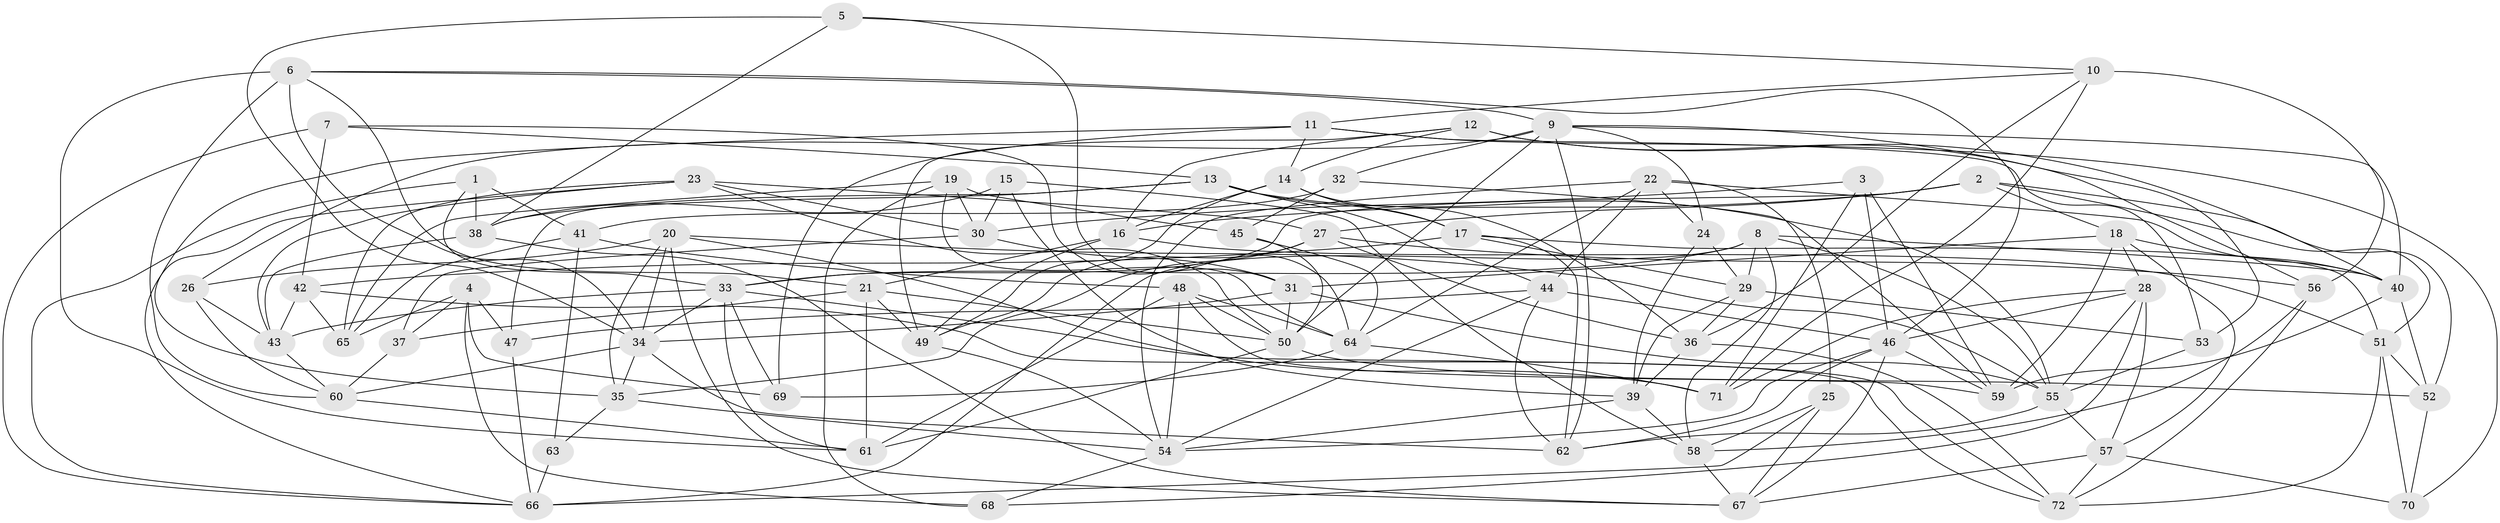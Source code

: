// original degree distribution, {4: 1.0}
// Generated by graph-tools (version 1.1) at 2025/03/03/09/25 03:03:05]
// undirected, 72 vertices, 202 edges
graph export_dot {
graph [start="1"]
  node [color=gray90,style=filled];
  1;
  2;
  3;
  4;
  5;
  6;
  7;
  8;
  9;
  10;
  11;
  12;
  13;
  14;
  15;
  16;
  17;
  18;
  19;
  20;
  21;
  22;
  23;
  24;
  25;
  26;
  27;
  28;
  29;
  30;
  31;
  32;
  33;
  34;
  35;
  36;
  37;
  38;
  39;
  40;
  41;
  42;
  43;
  44;
  45;
  46;
  47;
  48;
  49;
  50;
  51;
  52;
  53;
  54;
  55;
  56;
  57;
  58;
  59;
  60;
  61;
  62;
  63;
  64;
  65;
  66;
  67;
  68;
  69;
  70;
  71;
  72;
  1 -- 33 [weight=1.0];
  1 -- 38 [weight=1.0];
  1 -- 41 [weight=1.0];
  1 -- 66 [weight=1.0];
  2 -- 16 [weight=1.0];
  2 -- 18 [weight=1.0];
  2 -- 27 [weight=1.0];
  2 -- 33 [weight=1.0];
  2 -- 51 [weight=1.0];
  2 -- 52 [weight=1.0];
  3 -- 30 [weight=1.0];
  3 -- 46 [weight=1.0];
  3 -- 59 [weight=1.0];
  3 -- 71 [weight=1.0];
  4 -- 37 [weight=1.0];
  4 -- 47 [weight=1.0];
  4 -- 65 [weight=1.0];
  4 -- 68 [weight=1.0];
  4 -- 69 [weight=2.0];
  5 -- 10 [weight=1.0];
  5 -- 34 [weight=1.0];
  5 -- 38 [weight=1.0];
  5 -- 64 [weight=1.0];
  6 -- 9 [weight=1.0];
  6 -- 21 [weight=1.0];
  6 -- 34 [weight=1.0];
  6 -- 46 [weight=1.0];
  6 -- 60 [weight=1.0];
  6 -- 61 [weight=1.0];
  7 -- 13 [weight=1.0];
  7 -- 31 [weight=1.0];
  7 -- 42 [weight=1.0];
  7 -- 66 [weight=1.0];
  8 -- 29 [weight=1.0];
  8 -- 33 [weight=1.0];
  8 -- 40 [weight=1.0];
  8 -- 55 [weight=1.0];
  8 -- 58 [weight=1.0];
  8 -- 66 [weight=1.0];
  9 -- 24 [weight=1.0];
  9 -- 26 [weight=1.0];
  9 -- 32 [weight=1.0];
  9 -- 40 [weight=1.0];
  9 -- 50 [weight=1.0];
  9 -- 53 [weight=1.0];
  9 -- 62 [weight=1.0];
  10 -- 11 [weight=1.0];
  10 -- 36 [weight=1.0];
  10 -- 56 [weight=1.0];
  10 -- 71 [weight=2.0];
  11 -- 14 [weight=1.0];
  11 -- 35 [weight=1.0];
  11 -- 53 [weight=1.0];
  11 -- 69 [weight=1.0];
  11 -- 70 [weight=1.0];
  12 -- 14 [weight=1.0];
  12 -- 16 [weight=1.0];
  12 -- 40 [weight=1.0];
  12 -- 49 [weight=1.0];
  12 -- 56 [weight=2.0];
  13 -- 17 [weight=1.0];
  13 -- 38 [weight=1.0];
  13 -- 44 [weight=1.0];
  13 -- 47 [weight=1.0];
  13 -- 55 [weight=1.0];
  14 -- 16 [weight=1.0];
  14 -- 17 [weight=1.0];
  14 -- 36 [weight=1.0];
  14 -- 49 [weight=1.0];
  15 -- 30 [weight=1.0];
  15 -- 38 [weight=1.0];
  15 -- 39 [weight=1.0];
  15 -- 58 [weight=1.0];
  16 -- 21 [weight=1.0];
  16 -- 49 [weight=1.0];
  16 -- 51 [weight=1.0];
  17 -- 29 [weight=1.0];
  17 -- 42 [weight=1.0];
  17 -- 51 [weight=1.0];
  17 -- 62 [weight=1.0];
  18 -- 28 [weight=1.0];
  18 -- 31 [weight=1.0];
  18 -- 40 [weight=1.0];
  18 -- 57 [weight=1.0];
  18 -- 59 [weight=1.0];
  19 -- 30 [weight=1.0];
  19 -- 45 [weight=2.0];
  19 -- 64 [weight=1.0];
  19 -- 65 [weight=1.0];
  19 -- 68 [weight=1.0];
  20 -- 26 [weight=1.0];
  20 -- 34 [weight=1.0];
  20 -- 35 [weight=1.0];
  20 -- 55 [weight=1.0];
  20 -- 67 [weight=1.0];
  20 -- 71 [weight=1.0];
  21 -- 37 [weight=1.0];
  21 -- 49 [weight=1.0];
  21 -- 50 [weight=1.0];
  21 -- 61 [weight=1.0];
  22 -- 24 [weight=1.0];
  22 -- 25 [weight=1.0];
  22 -- 40 [weight=1.0];
  22 -- 44 [weight=1.0];
  22 -- 54 [weight=1.0];
  22 -- 64 [weight=1.0];
  23 -- 27 [weight=1.0];
  23 -- 30 [weight=1.0];
  23 -- 43 [weight=1.0];
  23 -- 50 [weight=1.0];
  23 -- 65 [weight=1.0];
  23 -- 66 [weight=1.0];
  24 -- 29 [weight=1.0];
  24 -- 39 [weight=1.0];
  25 -- 58 [weight=1.0];
  25 -- 66 [weight=1.0];
  25 -- 67 [weight=1.0];
  26 -- 43 [weight=1.0];
  26 -- 60 [weight=1.0];
  27 -- 35 [weight=1.0];
  27 -- 36 [weight=1.0];
  27 -- 49 [weight=1.0];
  27 -- 56 [weight=1.0];
  28 -- 46 [weight=1.0];
  28 -- 55 [weight=1.0];
  28 -- 57 [weight=1.0];
  28 -- 68 [weight=1.0];
  28 -- 71 [weight=1.0];
  29 -- 36 [weight=1.0];
  29 -- 39 [weight=1.0];
  29 -- 53 [weight=1.0];
  30 -- 31 [weight=1.0];
  30 -- 37 [weight=1.0];
  31 -- 34 [weight=1.0];
  31 -- 50 [weight=1.0];
  31 -- 55 [weight=1.0];
  32 -- 41 [weight=2.0];
  32 -- 45 [weight=2.0];
  32 -- 59 [weight=1.0];
  33 -- 34 [weight=1.0];
  33 -- 43 [weight=1.0];
  33 -- 61 [weight=1.0];
  33 -- 69 [weight=1.0];
  33 -- 72 [weight=1.0];
  34 -- 35 [weight=1.0];
  34 -- 60 [weight=1.0];
  34 -- 62 [weight=1.0];
  35 -- 54 [weight=1.0];
  35 -- 63 [weight=1.0];
  36 -- 39 [weight=1.0];
  36 -- 72 [weight=1.0];
  37 -- 60 [weight=1.0];
  38 -- 43 [weight=1.0];
  38 -- 67 [weight=1.0];
  39 -- 54 [weight=1.0];
  39 -- 58 [weight=1.0];
  40 -- 52 [weight=2.0];
  40 -- 59 [weight=1.0];
  41 -- 48 [weight=1.0];
  41 -- 63 [weight=1.0];
  41 -- 65 [weight=1.0];
  42 -- 43 [weight=1.0];
  42 -- 65 [weight=2.0];
  42 -- 72 [weight=1.0];
  43 -- 60 [weight=1.0];
  44 -- 46 [weight=1.0];
  44 -- 47 [weight=1.0];
  44 -- 54 [weight=1.0];
  44 -- 62 [weight=1.0];
  45 -- 50 [weight=1.0];
  45 -- 64 [weight=1.0];
  46 -- 54 [weight=1.0];
  46 -- 59 [weight=1.0];
  46 -- 62 [weight=1.0];
  46 -- 67 [weight=1.0];
  47 -- 66 [weight=1.0];
  48 -- 50 [weight=1.0];
  48 -- 54 [weight=1.0];
  48 -- 59 [weight=1.0];
  48 -- 61 [weight=1.0];
  48 -- 64 [weight=1.0];
  49 -- 54 [weight=1.0];
  50 -- 52 [weight=1.0];
  50 -- 61 [weight=1.0];
  51 -- 52 [weight=1.0];
  51 -- 70 [weight=1.0];
  51 -- 72 [weight=1.0];
  52 -- 70 [weight=1.0];
  53 -- 55 [weight=1.0];
  54 -- 68 [weight=1.0];
  55 -- 57 [weight=1.0];
  55 -- 62 [weight=1.0];
  56 -- 58 [weight=1.0];
  56 -- 72 [weight=1.0];
  57 -- 67 [weight=1.0];
  57 -- 70 [weight=1.0];
  57 -- 72 [weight=1.0];
  58 -- 67 [weight=1.0];
  60 -- 61 [weight=1.0];
  63 -- 66 [weight=2.0];
  64 -- 69 [weight=2.0];
  64 -- 71 [weight=1.0];
}
